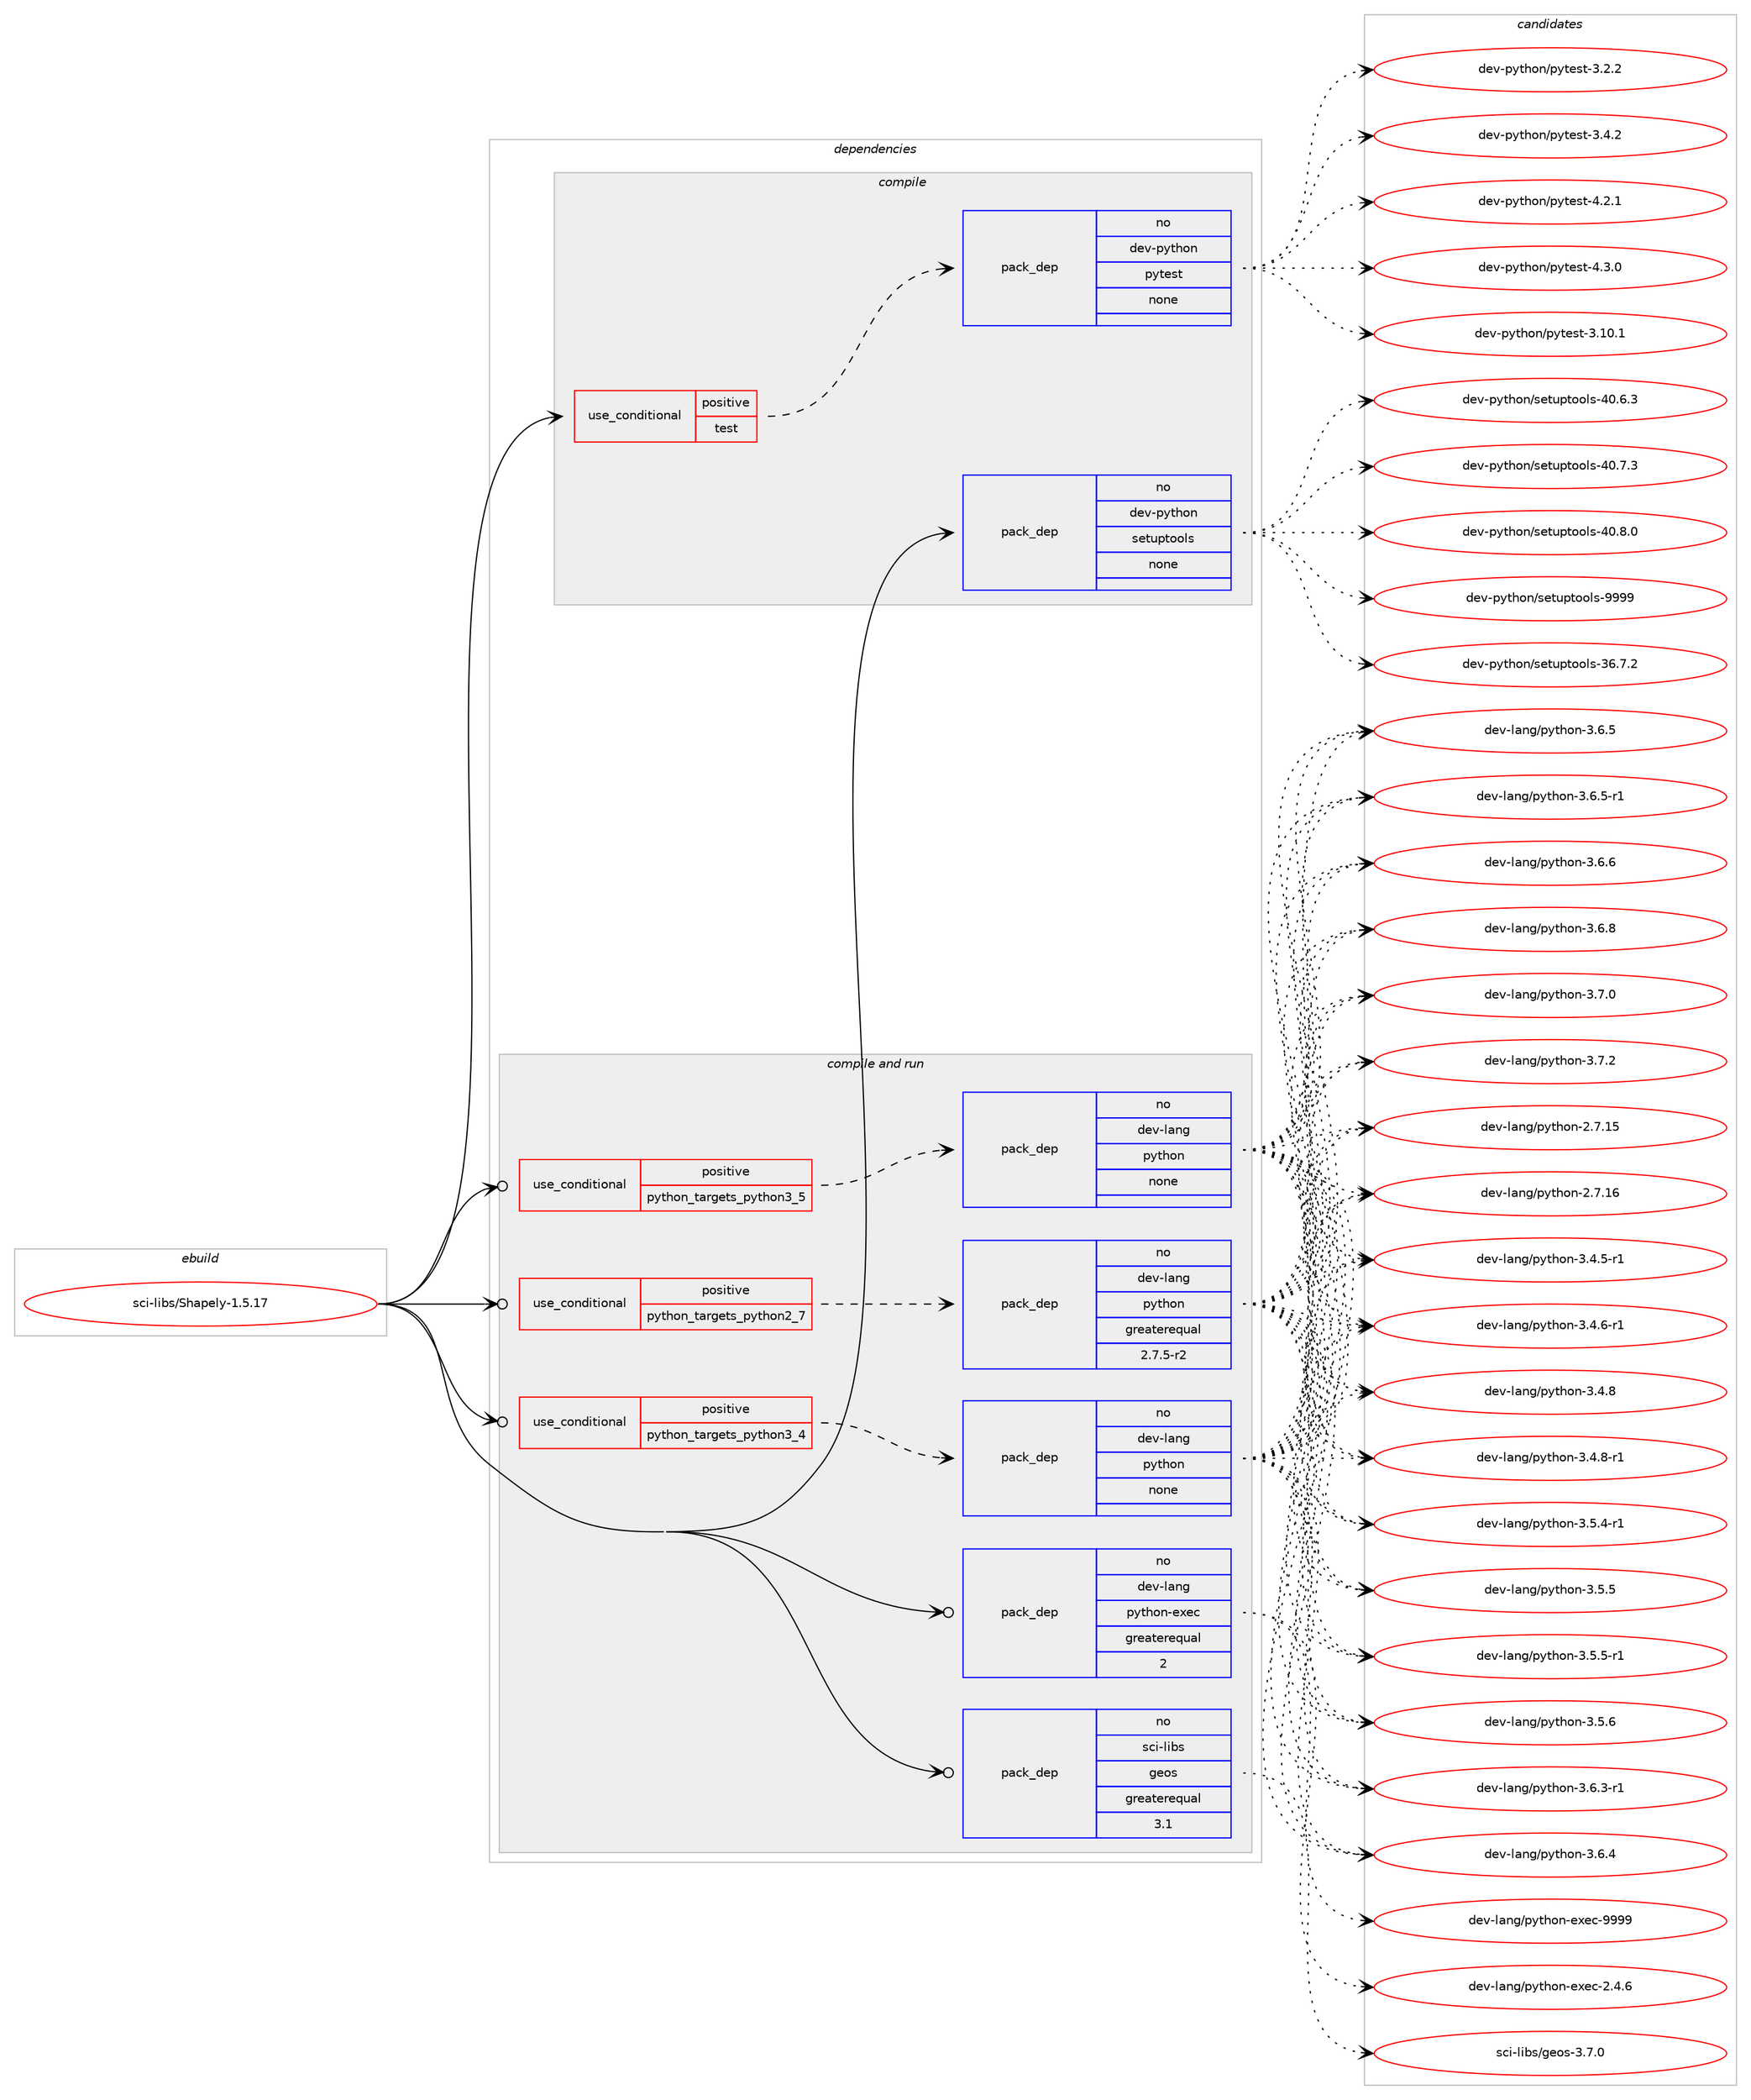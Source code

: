 digraph prolog {

# *************
# Graph options
# *************

newrank=true;
concentrate=true;
compound=true;
graph [rankdir=LR,fontname=Helvetica,fontsize=10,ranksep=1.5];#, ranksep=2.5, nodesep=0.2];
edge  [arrowhead=vee];
node  [fontname=Helvetica,fontsize=10];

# **********
# The ebuild
# **********

subgraph cluster_leftcol {
color=gray;
rank=same;
label=<<i>ebuild</i>>;
id [label="sci-libs/Shapely-1.5.17", color=red, width=4, href="../sci-libs/Shapely-1.5.17.svg"];
}

# ****************
# The dependencies
# ****************

subgraph cluster_midcol {
color=gray;
label=<<i>dependencies</i>>;
subgraph cluster_compile {
fillcolor="#eeeeee";
style=filled;
label=<<i>compile</i>>;
subgraph cond452952 {
dependency1691897 [label=<<TABLE BORDER="0" CELLBORDER="1" CELLSPACING="0" CELLPADDING="4"><TR><TD ROWSPAN="3" CELLPADDING="10">use_conditional</TD></TR><TR><TD>positive</TD></TR><TR><TD>test</TD></TR></TABLE>>, shape=none, color=red];
subgraph pack1211236 {
dependency1691898 [label=<<TABLE BORDER="0" CELLBORDER="1" CELLSPACING="0" CELLPADDING="4" WIDTH="220"><TR><TD ROWSPAN="6" CELLPADDING="30">pack_dep</TD></TR><TR><TD WIDTH="110">no</TD></TR><TR><TD>dev-python</TD></TR><TR><TD>pytest</TD></TR><TR><TD>none</TD></TR><TR><TD></TD></TR></TABLE>>, shape=none, color=blue];
}
dependency1691897:e -> dependency1691898:w [weight=20,style="dashed",arrowhead="vee"];
}
id:e -> dependency1691897:w [weight=20,style="solid",arrowhead="vee"];
subgraph pack1211237 {
dependency1691899 [label=<<TABLE BORDER="0" CELLBORDER="1" CELLSPACING="0" CELLPADDING="4" WIDTH="220"><TR><TD ROWSPAN="6" CELLPADDING="30">pack_dep</TD></TR><TR><TD WIDTH="110">no</TD></TR><TR><TD>dev-python</TD></TR><TR><TD>setuptools</TD></TR><TR><TD>none</TD></TR><TR><TD></TD></TR></TABLE>>, shape=none, color=blue];
}
id:e -> dependency1691899:w [weight=20,style="solid",arrowhead="vee"];
}
subgraph cluster_compileandrun {
fillcolor="#eeeeee";
style=filled;
label=<<i>compile and run</i>>;
subgraph cond452953 {
dependency1691900 [label=<<TABLE BORDER="0" CELLBORDER="1" CELLSPACING="0" CELLPADDING="4"><TR><TD ROWSPAN="3" CELLPADDING="10">use_conditional</TD></TR><TR><TD>positive</TD></TR><TR><TD>python_targets_python2_7</TD></TR></TABLE>>, shape=none, color=red];
subgraph pack1211238 {
dependency1691901 [label=<<TABLE BORDER="0" CELLBORDER="1" CELLSPACING="0" CELLPADDING="4" WIDTH="220"><TR><TD ROWSPAN="6" CELLPADDING="30">pack_dep</TD></TR><TR><TD WIDTH="110">no</TD></TR><TR><TD>dev-lang</TD></TR><TR><TD>python</TD></TR><TR><TD>greaterequal</TD></TR><TR><TD>2.7.5-r2</TD></TR></TABLE>>, shape=none, color=blue];
}
dependency1691900:e -> dependency1691901:w [weight=20,style="dashed",arrowhead="vee"];
}
id:e -> dependency1691900:w [weight=20,style="solid",arrowhead="odotvee"];
subgraph cond452954 {
dependency1691902 [label=<<TABLE BORDER="0" CELLBORDER="1" CELLSPACING="0" CELLPADDING="4"><TR><TD ROWSPAN="3" CELLPADDING="10">use_conditional</TD></TR><TR><TD>positive</TD></TR><TR><TD>python_targets_python3_4</TD></TR></TABLE>>, shape=none, color=red];
subgraph pack1211239 {
dependency1691903 [label=<<TABLE BORDER="0" CELLBORDER="1" CELLSPACING="0" CELLPADDING="4" WIDTH="220"><TR><TD ROWSPAN="6" CELLPADDING="30">pack_dep</TD></TR><TR><TD WIDTH="110">no</TD></TR><TR><TD>dev-lang</TD></TR><TR><TD>python</TD></TR><TR><TD>none</TD></TR><TR><TD></TD></TR></TABLE>>, shape=none, color=blue];
}
dependency1691902:e -> dependency1691903:w [weight=20,style="dashed",arrowhead="vee"];
}
id:e -> dependency1691902:w [weight=20,style="solid",arrowhead="odotvee"];
subgraph cond452955 {
dependency1691904 [label=<<TABLE BORDER="0" CELLBORDER="1" CELLSPACING="0" CELLPADDING="4"><TR><TD ROWSPAN="3" CELLPADDING="10">use_conditional</TD></TR><TR><TD>positive</TD></TR><TR><TD>python_targets_python3_5</TD></TR></TABLE>>, shape=none, color=red];
subgraph pack1211240 {
dependency1691905 [label=<<TABLE BORDER="0" CELLBORDER="1" CELLSPACING="0" CELLPADDING="4" WIDTH="220"><TR><TD ROWSPAN="6" CELLPADDING="30">pack_dep</TD></TR><TR><TD WIDTH="110">no</TD></TR><TR><TD>dev-lang</TD></TR><TR><TD>python</TD></TR><TR><TD>none</TD></TR><TR><TD></TD></TR></TABLE>>, shape=none, color=blue];
}
dependency1691904:e -> dependency1691905:w [weight=20,style="dashed",arrowhead="vee"];
}
id:e -> dependency1691904:w [weight=20,style="solid",arrowhead="odotvee"];
subgraph pack1211241 {
dependency1691906 [label=<<TABLE BORDER="0" CELLBORDER="1" CELLSPACING="0" CELLPADDING="4" WIDTH="220"><TR><TD ROWSPAN="6" CELLPADDING="30">pack_dep</TD></TR><TR><TD WIDTH="110">no</TD></TR><TR><TD>dev-lang</TD></TR><TR><TD>python-exec</TD></TR><TR><TD>greaterequal</TD></TR><TR><TD>2</TD></TR></TABLE>>, shape=none, color=blue];
}
id:e -> dependency1691906:w [weight=20,style="solid",arrowhead="odotvee"];
subgraph pack1211242 {
dependency1691907 [label=<<TABLE BORDER="0" CELLBORDER="1" CELLSPACING="0" CELLPADDING="4" WIDTH="220"><TR><TD ROWSPAN="6" CELLPADDING="30">pack_dep</TD></TR><TR><TD WIDTH="110">no</TD></TR><TR><TD>sci-libs</TD></TR><TR><TD>geos</TD></TR><TR><TD>greaterequal</TD></TR><TR><TD>3.1</TD></TR></TABLE>>, shape=none, color=blue];
}
id:e -> dependency1691907:w [weight=20,style="solid",arrowhead="odotvee"];
}
subgraph cluster_run {
fillcolor="#eeeeee";
style=filled;
label=<<i>run</i>>;
}
}

# **************
# The candidates
# **************

subgraph cluster_choices {
rank=same;
color=gray;
label=<<i>candidates</i>>;

subgraph choice1211236 {
color=black;
nodesep=1;
choice100101118451121211161041111104711212111610111511645514649484649 [label="dev-python/pytest-3.10.1", color=red, width=4,href="../dev-python/pytest-3.10.1.svg"];
choice1001011184511212111610411111047112121116101115116455146504650 [label="dev-python/pytest-3.2.2", color=red, width=4,href="../dev-python/pytest-3.2.2.svg"];
choice1001011184511212111610411111047112121116101115116455146524650 [label="dev-python/pytest-3.4.2", color=red, width=4,href="../dev-python/pytest-3.4.2.svg"];
choice1001011184511212111610411111047112121116101115116455246504649 [label="dev-python/pytest-4.2.1", color=red, width=4,href="../dev-python/pytest-4.2.1.svg"];
choice1001011184511212111610411111047112121116101115116455246514648 [label="dev-python/pytest-4.3.0", color=red, width=4,href="../dev-python/pytest-4.3.0.svg"];
dependency1691898:e -> choice100101118451121211161041111104711212111610111511645514649484649:w [style=dotted,weight="100"];
dependency1691898:e -> choice1001011184511212111610411111047112121116101115116455146504650:w [style=dotted,weight="100"];
dependency1691898:e -> choice1001011184511212111610411111047112121116101115116455146524650:w [style=dotted,weight="100"];
dependency1691898:e -> choice1001011184511212111610411111047112121116101115116455246504649:w [style=dotted,weight="100"];
dependency1691898:e -> choice1001011184511212111610411111047112121116101115116455246514648:w [style=dotted,weight="100"];
}
subgraph choice1211237 {
color=black;
nodesep=1;
choice100101118451121211161041111104711510111611711211611111110811545515446554650 [label="dev-python/setuptools-36.7.2", color=red, width=4,href="../dev-python/setuptools-36.7.2.svg"];
choice100101118451121211161041111104711510111611711211611111110811545524846544651 [label="dev-python/setuptools-40.6.3", color=red, width=4,href="../dev-python/setuptools-40.6.3.svg"];
choice100101118451121211161041111104711510111611711211611111110811545524846554651 [label="dev-python/setuptools-40.7.3", color=red, width=4,href="../dev-python/setuptools-40.7.3.svg"];
choice100101118451121211161041111104711510111611711211611111110811545524846564648 [label="dev-python/setuptools-40.8.0", color=red, width=4,href="../dev-python/setuptools-40.8.0.svg"];
choice10010111845112121116104111110471151011161171121161111111081154557575757 [label="dev-python/setuptools-9999", color=red, width=4,href="../dev-python/setuptools-9999.svg"];
dependency1691899:e -> choice100101118451121211161041111104711510111611711211611111110811545515446554650:w [style=dotted,weight="100"];
dependency1691899:e -> choice100101118451121211161041111104711510111611711211611111110811545524846544651:w [style=dotted,weight="100"];
dependency1691899:e -> choice100101118451121211161041111104711510111611711211611111110811545524846554651:w [style=dotted,weight="100"];
dependency1691899:e -> choice100101118451121211161041111104711510111611711211611111110811545524846564648:w [style=dotted,weight="100"];
dependency1691899:e -> choice10010111845112121116104111110471151011161171121161111111081154557575757:w [style=dotted,weight="100"];
}
subgraph choice1211238 {
color=black;
nodesep=1;
choice10010111845108971101034711212111610411111045504655464953 [label="dev-lang/python-2.7.15", color=red, width=4,href="../dev-lang/python-2.7.15.svg"];
choice10010111845108971101034711212111610411111045504655464954 [label="dev-lang/python-2.7.16", color=red, width=4,href="../dev-lang/python-2.7.16.svg"];
choice1001011184510897110103471121211161041111104551465246534511449 [label="dev-lang/python-3.4.5-r1", color=red, width=4,href="../dev-lang/python-3.4.5-r1.svg"];
choice1001011184510897110103471121211161041111104551465246544511449 [label="dev-lang/python-3.4.6-r1", color=red, width=4,href="../dev-lang/python-3.4.6-r1.svg"];
choice100101118451089711010347112121116104111110455146524656 [label="dev-lang/python-3.4.8", color=red, width=4,href="../dev-lang/python-3.4.8.svg"];
choice1001011184510897110103471121211161041111104551465246564511449 [label="dev-lang/python-3.4.8-r1", color=red, width=4,href="../dev-lang/python-3.4.8-r1.svg"];
choice1001011184510897110103471121211161041111104551465346524511449 [label="dev-lang/python-3.5.4-r1", color=red, width=4,href="../dev-lang/python-3.5.4-r1.svg"];
choice100101118451089711010347112121116104111110455146534653 [label="dev-lang/python-3.5.5", color=red, width=4,href="../dev-lang/python-3.5.5.svg"];
choice1001011184510897110103471121211161041111104551465346534511449 [label="dev-lang/python-3.5.5-r1", color=red, width=4,href="../dev-lang/python-3.5.5-r1.svg"];
choice100101118451089711010347112121116104111110455146534654 [label="dev-lang/python-3.5.6", color=red, width=4,href="../dev-lang/python-3.5.6.svg"];
choice1001011184510897110103471121211161041111104551465446514511449 [label="dev-lang/python-3.6.3-r1", color=red, width=4,href="../dev-lang/python-3.6.3-r1.svg"];
choice100101118451089711010347112121116104111110455146544652 [label="dev-lang/python-3.6.4", color=red, width=4,href="../dev-lang/python-3.6.4.svg"];
choice100101118451089711010347112121116104111110455146544653 [label="dev-lang/python-3.6.5", color=red, width=4,href="../dev-lang/python-3.6.5.svg"];
choice1001011184510897110103471121211161041111104551465446534511449 [label="dev-lang/python-3.6.5-r1", color=red, width=4,href="../dev-lang/python-3.6.5-r1.svg"];
choice100101118451089711010347112121116104111110455146544654 [label="dev-lang/python-3.6.6", color=red, width=4,href="../dev-lang/python-3.6.6.svg"];
choice100101118451089711010347112121116104111110455146544656 [label="dev-lang/python-3.6.8", color=red, width=4,href="../dev-lang/python-3.6.8.svg"];
choice100101118451089711010347112121116104111110455146554648 [label="dev-lang/python-3.7.0", color=red, width=4,href="../dev-lang/python-3.7.0.svg"];
choice100101118451089711010347112121116104111110455146554650 [label="dev-lang/python-3.7.2", color=red, width=4,href="../dev-lang/python-3.7.2.svg"];
dependency1691901:e -> choice10010111845108971101034711212111610411111045504655464953:w [style=dotted,weight="100"];
dependency1691901:e -> choice10010111845108971101034711212111610411111045504655464954:w [style=dotted,weight="100"];
dependency1691901:e -> choice1001011184510897110103471121211161041111104551465246534511449:w [style=dotted,weight="100"];
dependency1691901:e -> choice1001011184510897110103471121211161041111104551465246544511449:w [style=dotted,weight="100"];
dependency1691901:e -> choice100101118451089711010347112121116104111110455146524656:w [style=dotted,weight="100"];
dependency1691901:e -> choice1001011184510897110103471121211161041111104551465246564511449:w [style=dotted,weight="100"];
dependency1691901:e -> choice1001011184510897110103471121211161041111104551465346524511449:w [style=dotted,weight="100"];
dependency1691901:e -> choice100101118451089711010347112121116104111110455146534653:w [style=dotted,weight="100"];
dependency1691901:e -> choice1001011184510897110103471121211161041111104551465346534511449:w [style=dotted,weight="100"];
dependency1691901:e -> choice100101118451089711010347112121116104111110455146534654:w [style=dotted,weight="100"];
dependency1691901:e -> choice1001011184510897110103471121211161041111104551465446514511449:w [style=dotted,weight="100"];
dependency1691901:e -> choice100101118451089711010347112121116104111110455146544652:w [style=dotted,weight="100"];
dependency1691901:e -> choice100101118451089711010347112121116104111110455146544653:w [style=dotted,weight="100"];
dependency1691901:e -> choice1001011184510897110103471121211161041111104551465446534511449:w [style=dotted,weight="100"];
dependency1691901:e -> choice100101118451089711010347112121116104111110455146544654:w [style=dotted,weight="100"];
dependency1691901:e -> choice100101118451089711010347112121116104111110455146544656:w [style=dotted,weight="100"];
dependency1691901:e -> choice100101118451089711010347112121116104111110455146554648:w [style=dotted,weight="100"];
dependency1691901:e -> choice100101118451089711010347112121116104111110455146554650:w [style=dotted,weight="100"];
}
subgraph choice1211239 {
color=black;
nodesep=1;
choice10010111845108971101034711212111610411111045504655464953 [label="dev-lang/python-2.7.15", color=red, width=4,href="../dev-lang/python-2.7.15.svg"];
choice10010111845108971101034711212111610411111045504655464954 [label="dev-lang/python-2.7.16", color=red, width=4,href="../dev-lang/python-2.7.16.svg"];
choice1001011184510897110103471121211161041111104551465246534511449 [label="dev-lang/python-3.4.5-r1", color=red, width=4,href="../dev-lang/python-3.4.5-r1.svg"];
choice1001011184510897110103471121211161041111104551465246544511449 [label="dev-lang/python-3.4.6-r1", color=red, width=4,href="../dev-lang/python-3.4.6-r1.svg"];
choice100101118451089711010347112121116104111110455146524656 [label="dev-lang/python-3.4.8", color=red, width=4,href="../dev-lang/python-3.4.8.svg"];
choice1001011184510897110103471121211161041111104551465246564511449 [label="dev-lang/python-3.4.8-r1", color=red, width=4,href="../dev-lang/python-3.4.8-r1.svg"];
choice1001011184510897110103471121211161041111104551465346524511449 [label="dev-lang/python-3.5.4-r1", color=red, width=4,href="../dev-lang/python-3.5.4-r1.svg"];
choice100101118451089711010347112121116104111110455146534653 [label="dev-lang/python-3.5.5", color=red, width=4,href="../dev-lang/python-3.5.5.svg"];
choice1001011184510897110103471121211161041111104551465346534511449 [label="dev-lang/python-3.5.5-r1", color=red, width=4,href="../dev-lang/python-3.5.5-r1.svg"];
choice100101118451089711010347112121116104111110455146534654 [label="dev-lang/python-3.5.6", color=red, width=4,href="../dev-lang/python-3.5.6.svg"];
choice1001011184510897110103471121211161041111104551465446514511449 [label="dev-lang/python-3.6.3-r1", color=red, width=4,href="../dev-lang/python-3.6.3-r1.svg"];
choice100101118451089711010347112121116104111110455146544652 [label="dev-lang/python-3.6.4", color=red, width=4,href="../dev-lang/python-3.6.4.svg"];
choice100101118451089711010347112121116104111110455146544653 [label="dev-lang/python-3.6.5", color=red, width=4,href="../dev-lang/python-3.6.5.svg"];
choice1001011184510897110103471121211161041111104551465446534511449 [label="dev-lang/python-3.6.5-r1", color=red, width=4,href="../dev-lang/python-3.6.5-r1.svg"];
choice100101118451089711010347112121116104111110455146544654 [label="dev-lang/python-3.6.6", color=red, width=4,href="../dev-lang/python-3.6.6.svg"];
choice100101118451089711010347112121116104111110455146544656 [label="dev-lang/python-3.6.8", color=red, width=4,href="../dev-lang/python-3.6.8.svg"];
choice100101118451089711010347112121116104111110455146554648 [label="dev-lang/python-3.7.0", color=red, width=4,href="../dev-lang/python-3.7.0.svg"];
choice100101118451089711010347112121116104111110455146554650 [label="dev-lang/python-3.7.2", color=red, width=4,href="../dev-lang/python-3.7.2.svg"];
dependency1691903:e -> choice10010111845108971101034711212111610411111045504655464953:w [style=dotted,weight="100"];
dependency1691903:e -> choice10010111845108971101034711212111610411111045504655464954:w [style=dotted,weight="100"];
dependency1691903:e -> choice1001011184510897110103471121211161041111104551465246534511449:w [style=dotted,weight="100"];
dependency1691903:e -> choice1001011184510897110103471121211161041111104551465246544511449:w [style=dotted,weight="100"];
dependency1691903:e -> choice100101118451089711010347112121116104111110455146524656:w [style=dotted,weight="100"];
dependency1691903:e -> choice1001011184510897110103471121211161041111104551465246564511449:w [style=dotted,weight="100"];
dependency1691903:e -> choice1001011184510897110103471121211161041111104551465346524511449:w [style=dotted,weight="100"];
dependency1691903:e -> choice100101118451089711010347112121116104111110455146534653:w [style=dotted,weight="100"];
dependency1691903:e -> choice1001011184510897110103471121211161041111104551465346534511449:w [style=dotted,weight="100"];
dependency1691903:e -> choice100101118451089711010347112121116104111110455146534654:w [style=dotted,weight="100"];
dependency1691903:e -> choice1001011184510897110103471121211161041111104551465446514511449:w [style=dotted,weight="100"];
dependency1691903:e -> choice100101118451089711010347112121116104111110455146544652:w [style=dotted,weight="100"];
dependency1691903:e -> choice100101118451089711010347112121116104111110455146544653:w [style=dotted,weight="100"];
dependency1691903:e -> choice1001011184510897110103471121211161041111104551465446534511449:w [style=dotted,weight="100"];
dependency1691903:e -> choice100101118451089711010347112121116104111110455146544654:w [style=dotted,weight="100"];
dependency1691903:e -> choice100101118451089711010347112121116104111110455146544656:w [style=dotted,weight="100"];
dependency1691903:e -> choice100101118451089711010347112121116104111110455146554648:w [style=dotted,weight="100"];
dependency1691903:e -> choice100101118451089711010347112121116104111110455146554650:w [style=dotted,weight="100"];
}
subgraph choice1211240 {
color=black;
nodesep=1;
choice10010111845108971101034711212111610411111045504655464953 [label="dev-lang/python-2.7.15", color=red, width=4,href="../dev-lang/python-2.7.15.svg"];
choice10010111845108971101034711212111610411111045504655464954 [label="dev-lang/python-2.7.16", color=red, width=4,href="../dev-lang/python-2.7.16.svg"];
choice1001011184510897110103471121211161041111104551465246534511449 [label="dev-lang/python-3.4.5-r1", color=red, width=4,href="../dev-lang/python-3.4.5-r1.svg"];
choice1001011184510897110103471121211161041111104551465246544511449 [label="dev-lang/python-3.4.6-r1", color=red, width=4,href="../dev-lang/python-3.4.6-r1.svg"];
choice100101118451089711010347112121116104111110455146524656 [label="dev-lang/python-3.4.8", color=red, width=4,href="../dev-lang/python-3.4.8.svg"];
choice1001011184510897110103471121211161041111104551465246564511449 [label="dev-lang/python-3.4.8-r1", color=red, width=4,href="../dev-lang/python-3.4.8-r1.svg"];
choice1001011184510897110103471121211161041111104551465346524511449 [label="dev-lang/python-3.5.4-r1", color=red, width=4,href="../dev-lang/python-3.5.4-r1.svg"];
choice100101118451089711010347112121116104111110455146534653 [label="dev-lang/python-3.5.5", color=red, width=4,href="../dev-lang/python-3.5.5.svg"];
choice1001011184510897110103471121211161041111104551465346534511449 [label="dev-lang/python-3.5.5-r1", color=red, width=4,href="../dev-lang/python-3.5.5-r1.svg"];
choice100101118451089711010347112121116104111110455146534654 [label="dev-lang/python-3.5.6", color=red, width=4,href="../dev-lang/python-3.5.6.svg"];
choice1001011184510897110103471121211161041111104551465446514511449 [label="dev-lang/python-3.6.3-r1", color=red, width=4,href="../dev-lang/python-3.6.3-r1.svg"];
choice100101118451089711010347112121116104111110455146544652 [label="dev-lang/python-3.6.4", color=red, width=4,href="../dev-lang/python-3.6.4.svg"];
choice100101118451089711010347112121116104111110455146544653 [label="dev-lang/python-3.6.5", color=red, width=4,href="../dev-lang/python-3.6.5.svg"];
choice1001011184510897110103471121211161041111104551465446534511449 [label="dev-lang/python-3.6.5-r1", color=red, width=4,href="../dev-lang/python-3.6.5-r1.svg"];
choice100101118451089711010347112121116104111110455146544654 [label="dev-lang/python-3.6.6", color=red, width=4,href="../dev-lang/python-3.6.6.svg"];
choice100101118451089711010347112121116104111110455146544656 [label="dev-lang/python-3.6.8", color=red, width=4,href="../dev-lang/python-3.6.8.svg"];
choice100101118451089711010347112121116104111110455146554648 [label="dev-lang/python-3.7.0", color=red, width=4,href="../dev-lang/python-3.7.0.svg"];
choice100101118451089711010347112121116104111110455146554650 [label="dev-lang/python-3.7.2", color=red, width=4,href="../dev-lang/python-3.7.2.svg"];
dependency1691905:e -> choice10010111845108971101034711212111610411111045504655464953:w [style=dotted,weight="100"];
dependency1691905:e -> choice10010111845108971101034711212111610411111045504655464954:w [style=dotted,weight="100"];
dependency1691905:e -> choice1001011184510897110103471121211161041111104551465246534511449:w [style=dotted,weight="100"];
dependency1691905:e -> choice1001011184510897110103471121211161041111104551465246544511449:w [style=dotted,weight="100"];
dependency1691905:e -> choice100101118451089711010347112121116104111110455146524656:w [style=dotted,weight="100"];
dependency1691905:e -> choice1001011184510897110103471121211161041111104551465246564511449:w [style=dotted,weight="100"];
dependency1691905:e -> choice1001011184510897110103471121211161041111104551465346524511449:w [style=dotted,weight="100"];
dependency1691905:e -> choice100101118451089711010347112121116104111110455146534653:w [style=dotted,weight="100"];
dependency1691905:e -> choice1001011184510897110103471121211161041111104551465346534511449:w [style=dotted,weight="100"];
dependency1691905:e -> choice100101118451089711010347112121116104111110455146534654:w [style=dotted,weight="100"];
dependency1691905:e -> choice1001011184510897110103471121211161041111104551465446514511449:w [style=dotted,weight="100"];
dependency1691905:e -> choice100101118451089711010347112121116104111110455146544652:w [style=dotted,weight="100"];
dependency1691905:e -> choice100101118451089711010347112121116104111110455146544653:w [style=dotted,weight="100"];
dependency1691905:e -> choice1001011184510897110103471121211161041111104551465446534511449:w [style=dotted,weight="100"];
dependency1691905:e -> choice100101118451089711010347112121116104111110455146544654:w [style=dotted,weight="100"];
dependency1691905:e -> choice100101118451089711010347112121116104111110455146544656:w [style=dotted,weight="100"];
dependency1691905:e -> choice100101118451089711010347112121116104111110455146554648:w [style=dotted,weight="100"];
dependency1691905:e -> choice100101118451089711010347112121116104111110455146554650:w [style=dotted,weight="100"];
}
subgraph choice1211241 {
color=black;
nodesep=1;
choice1001011184510897110103471121211161041111104510112010199455046524654 [label="dev-lang/python-exec-2.4.6", color=red, width=4,href="../dev-lang/python-exec-2.4.6.svg"];
choice10010111845108971101034711212111610411111045101120101994557575757 [label="dev-lang/python-exec-9999", color=red, width=4,href="../dev-lang/python-exec-9999.svg"];
dependency1691906:e -> choice1001011184510897110103471121211161041111104510112010199455046524654:w [style=dotted,weight="100"];
dependency1691906:e -> choice10010111845108971101034711212111610411111045101120101994557575757:w [style=dotted,weight="100"];
}
subgraph choice1211242 {
color=black;
nodesep=1;
choice11599105451081059811547103101111115455146554648 [label="sci-libs/geos-3.7.0", color=red, width=4,href="../sci-libs/geos-3.7.0.svg"];
dependency1691907:e -> choice11599105451081059811547103101111115455146554648:w [style=dotted,weight="100"];
}
}

}
